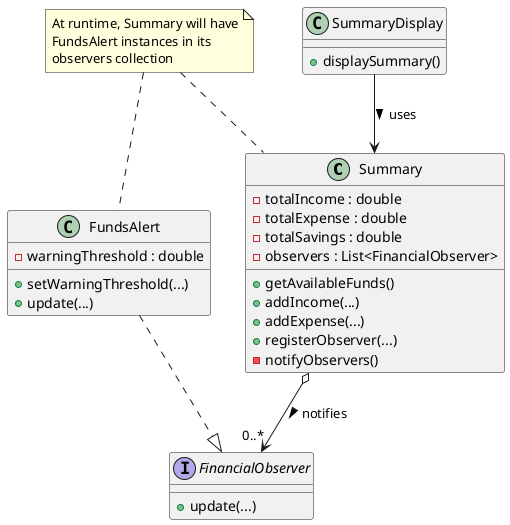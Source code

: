 @startuml
'Summary class diagram for budget tracker application


  class Summary {
    - totalIncome : double
    - totalExpense : double
    - totalSavings : double
    - observers : List<FinancialObserver>
    + getAvailableFunds()
    + addIncome(...)
    + addExpense(...)
    + registerObserver(...)
    - notifyObservers()
  }

  interface FinancialObserver {
    + update(...)
  }

  class FundsAlert {
    - warningThreshold : double
    + setWarningThreshold(...)
    + update(...)
  }

  class SummaryDisplay {
    + displaySummary()
  }

  Summary o--> "0..*" FinancialObserver : notifies >
  FundsAlert ..|> FinancialObserver
  SummaryDisplay --> Summary : uses >
  
  note "At runtime, Summary will have\nFundsAlert instances in its\nobservers collection" as N1
  N1 .. Summary
  N1 .. FundsAlert


@enduml